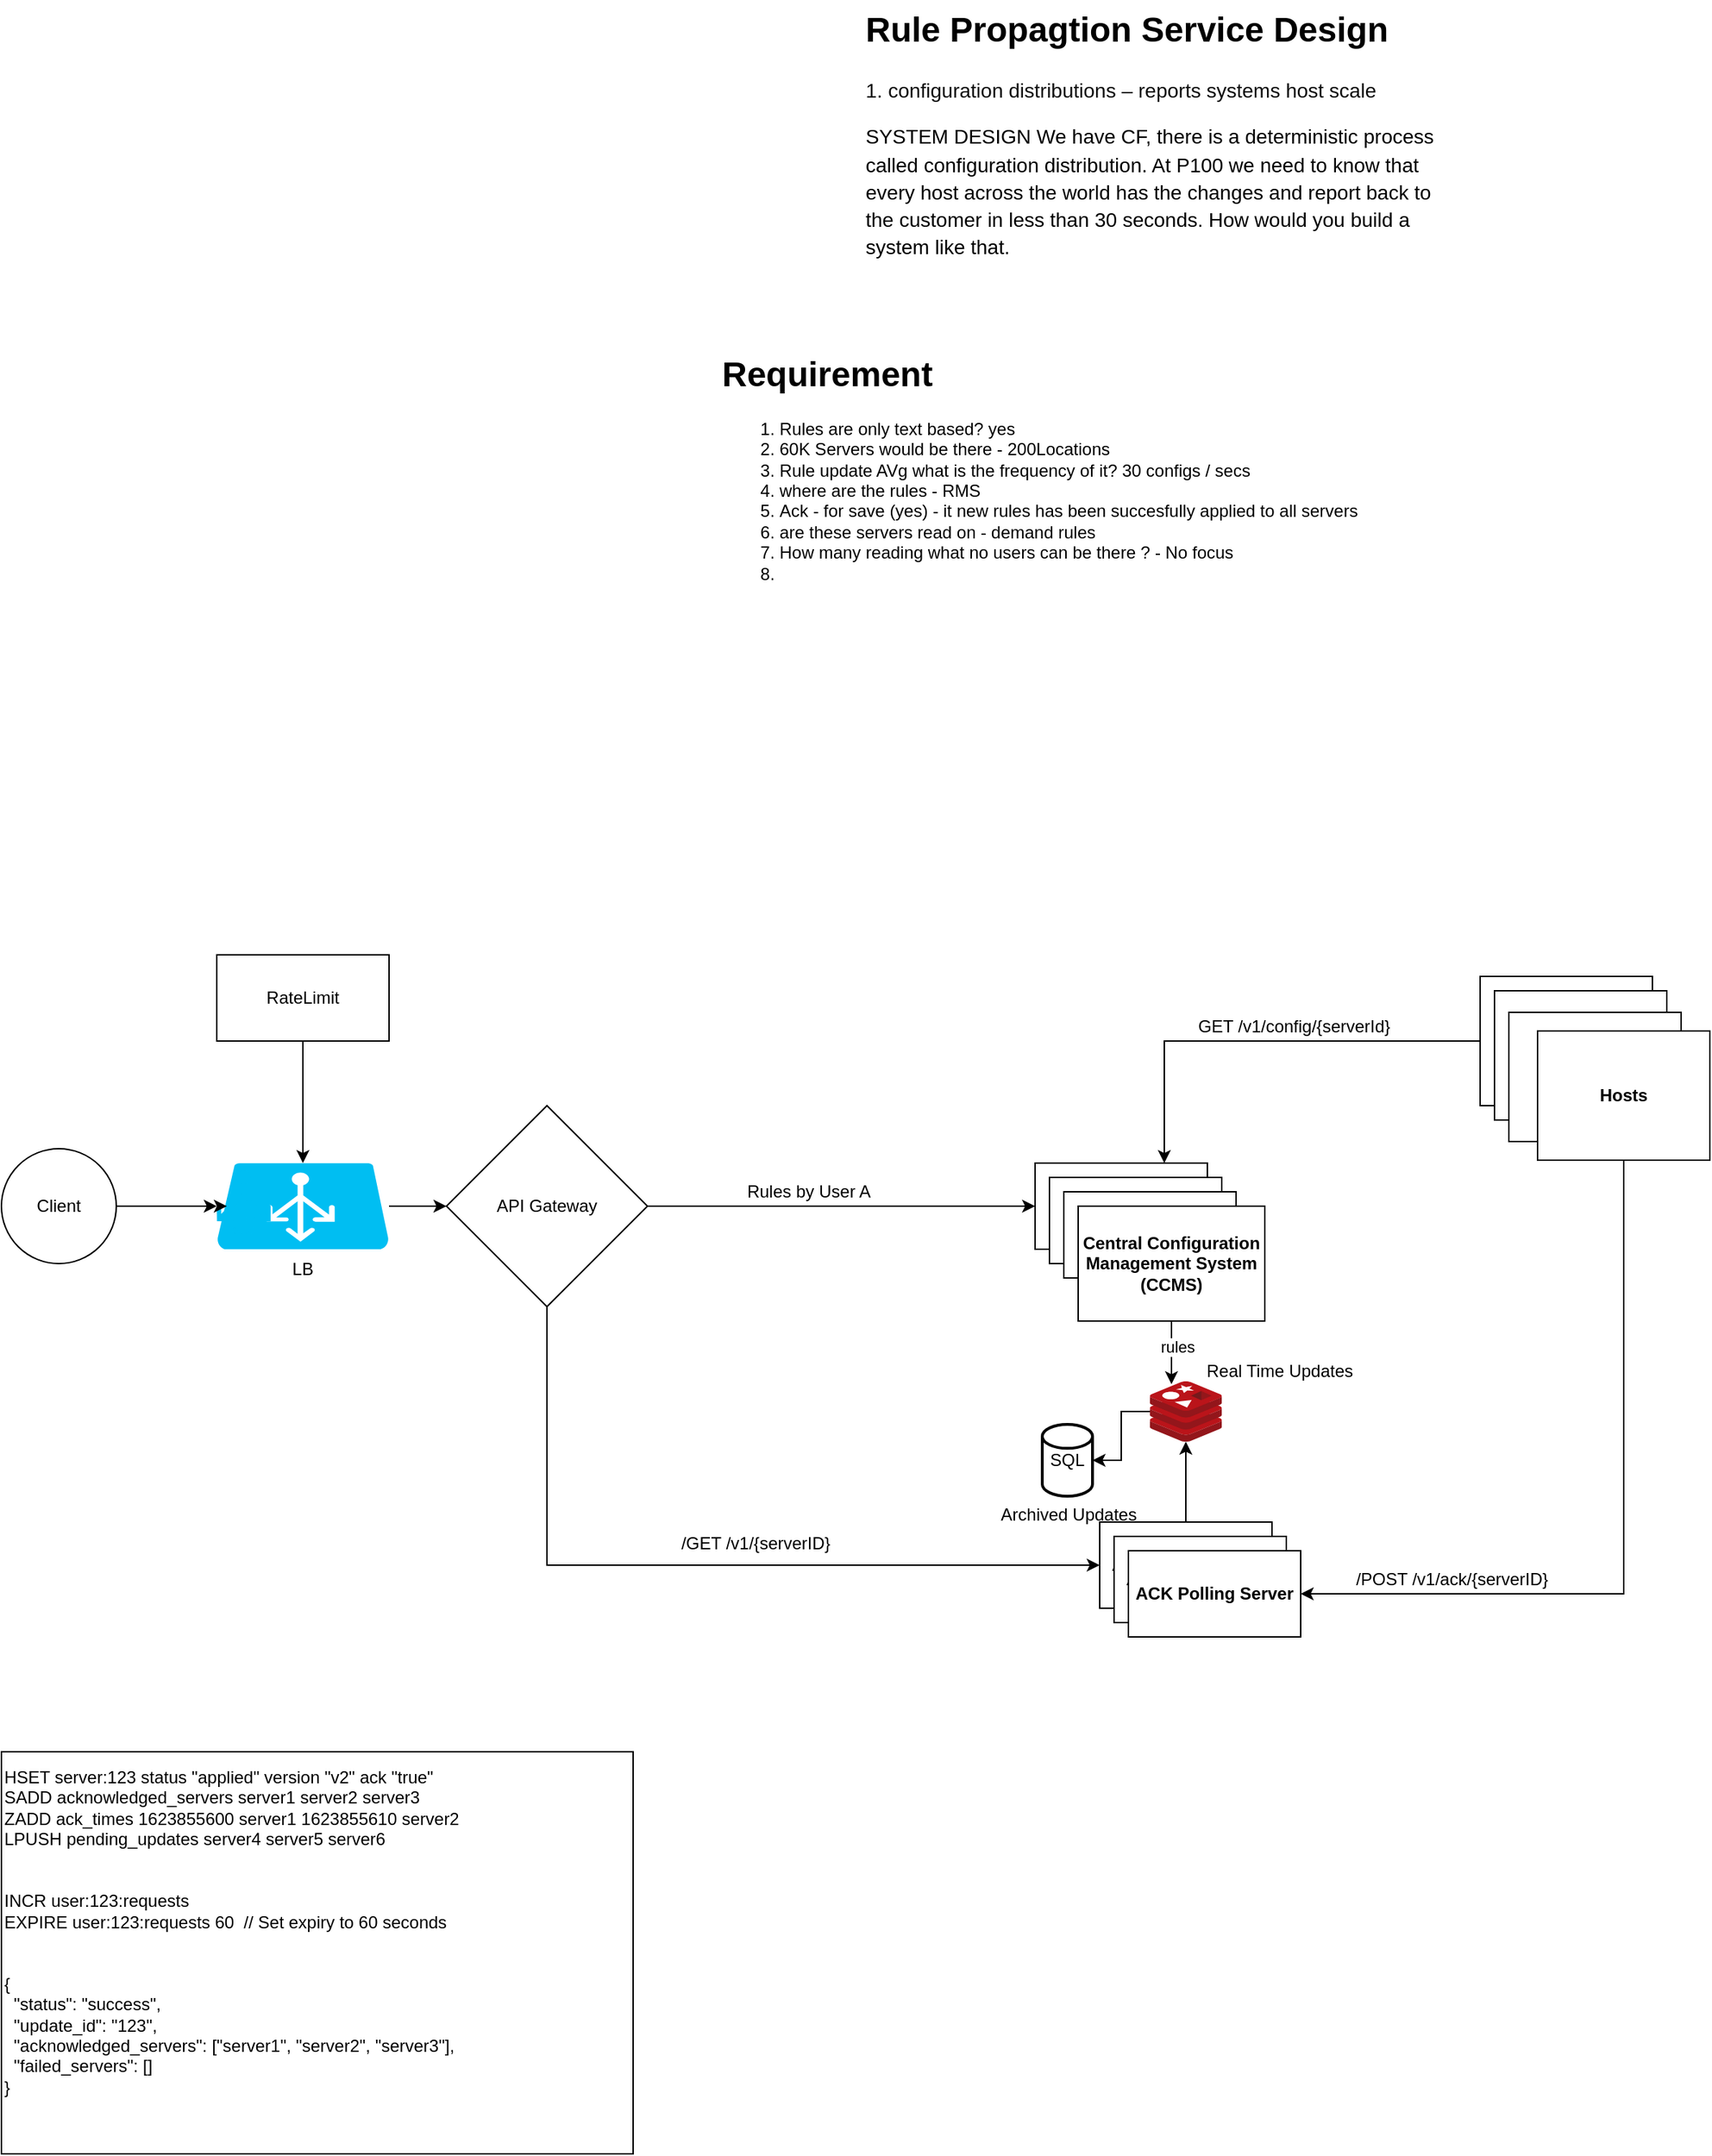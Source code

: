 <mxfile version="24.7.6">
  <diagram name="Page-1" id="2QWok5RA2Jsqw2en2679">
    <mxGraphModel dx="2660" dy="991" grid="1" gridSize="10" guides="1" tooltips="1" connect="1" arrows="1" fold="1" page="1" pageScale="1" pageWidth="850" pageHeight="1100" math="0" shadow="0">
      <root>
        <mxCell id="0" />
        <mxCell id="1" parent="0" />
        <mxCell id="F1d3OdFx98DP0Di4s6Ql-1" value="&lt;h1 style=&quot;margin-top: 0px;&quot;&gt;Rule Propagtion Service Design&lt;/h1&gt;&lt;p style=&quot;margin: 0cm; line-height: 21.6px; font-size: 12pt; font-family: Aptos, sans-serif;&quot; class=&quot;MsoNormal&quot;&gt;&lt;span style=&quot;font-size: 10.5pt; line-height: 18.9px; font-family: Helvetica; color: rgb(14, 14, 14);&quot; lang=&quot;EN-GB&quot;&gt;1. configuration distributions – reports systems host scale&lt;/span&gt;&lt;/p&gt;&lt;p&gt;&lt;span style=&quot;font-size: medium;&quot; class=&quot;linkify&quot;&gt;&lt;span style=&quot;font-size: 10.5pt; line-height: 16.1px;&quot;&gt;SYSTEM DESIGN We have CF, there is a deterministic process called configuration distribution. At P100 we need to know that every host across the world has the changes and report back to the customer in less than 30 seconds. How would you build a system like that.&lt;/span&gt;&lt;/span&gt;&lt;span style=&quot;font-size: medium;&quot;&gt;&lt;/span&gt;&lt;br&gt;&lt;/p&gt;" style="text;html=1;whiteSpace=wrap;overflow=hidden;rounded=0;" parent="1" vertex="1">
          <mxGeometry x="200" y="20" width="410" height="190" as="geometry" />
        </mxCell>
        <mxCell id="F1d3OdFx98DP0Di4s6Ql-2" value="&lt;h1 style=&quot;margin-top: 0px;&quot;&gt;Requirement&lt;/h1&gt;&lt;p&gt;&lt;/p&gt;&lt;ol&gt;&lt;li&gt;Rules are only text based? yes&lt;/li&gt;&lt;li&gt;60K Servers would be there - 200Locations&amp;nbsp;&lt;/li&gt;&lt;li&gt;Rule update AVg what is the frequency of it? 30 configs / secs&amp;nbsp;&lt;/li&gt;&lt;li&gt;where are the rules - RMS&amp;nbsp;&lt;/li&gt;&lt;li&gt;Ack - for save (yes) - it new rules has been succesfully applied to all servers&lt;/li&gt;&lt;li&gt;are these servers read on - demand rules&amp;nbsp;&lt;/li&gt;&lt;li&gt;How many reading what no users can be there ? - No focus&lt;/li&gt;&lt;li&gt;&lt;br&gt;&lt;/li&gt;&lt;/ol&gt;&lt;p&gt;&lt;/p&gt;" style="text;html=1;whiteSpace=wrap;overflow=hidden;rounded=0;" parent="1" vertex="1">
          <mxGeometry x="100" y="260" width="690" height="210" as="geometry" />
        </mxCell>
        <mxCell id="F1d3OdFx98DP0Di4s6Ql-3" value="Rule Management Service (WS)" style="rounded=0;whiteSpace=wrap;html=1;" parent="1" vertex="1">
          <mxGeometry x="320" y="830" width="120" height="60" as="geometry" />
        </mxCell>
        <mxCell id="F1d3OdFx98DP0Di4s6Ql-6" style="edgeStyle=orthogonalEdgeStyle;rounded=0;orthogonalLoop=1;jettySize=auto;html=1;" parent="1" source="F1d3OdFx98DP0Di4s6Ql-5" target="F1d3OdFx98DP0Di4s6Ql-33" edge="1">
          <mxGeometry relative="1" as="geometry" />
        </mxCell>
        <mxCell id="F1d3OdFx98DP0Di4s6Ql-5" value="LB" style="rounded=0;whiteSpace=wrap;html=1;verticalLabelPosition=bottom;verticalAlign=top;strokeColor=none;fillColor=#00BEF2;shape=mxgraph.azure.azure_load_balancer;" parent="1" vertex="1">
          <mxGeometry x="-250" y="830" width="120" height="60" as="geometry" />
        </mxCell>
        <mxCell id="F1d3OdFx98DP0Di4s6Ql-8" style="edgeStyle=orthogonalEdgeStyle;rounded=0;orthogonalLoop=1;jettySize=auto;html=1;entryX=0;entryY=0.5;entryDx=0;entryDy=0;" parent="1" source="F1d3OdFx98DP0Di4s6Ql-7" target="F1d3OdFx98DP0Di4s6Ql-5" edge="1">
          <mxGeometry relative="1" as="geometry" />
        </mxCell>
        <mxCell id="F1d3OdFx98DP0Di4s6Ql-7" value="Client" style="ellipse;whiteSpace=wrap;html=1;aspect=fixed;" parent="1" vertex="1">
          <mxGeometry x="-400" y="820" width="80" height="80" as="geometry" />
        </mxCell>
        <mxCell id="F1d3OdFx98DP0Di4s6Ql-10" style="edgeStyle=orthogonalEdgeStyle;rounded=0;orthogonalLoop=1;jettySize=auto;html=1;entryX=0.5;entryY=0;entryDx=0;entryDy=0;" parent="1" source="F1d3OdFx98DP0Di4s6Ql-9" target="F1d3OdFx98DP0Di4s6Ql-5" edge="1">
          <mxGeometry relative="1" as="geometry" />
        </mxCell>
        <mxCell id="F1d3OdFx98DP0Di4s6Ql-9" value="RateLimit" style="rounded=0;whiteSpace=wrap;html=1;" parent="1" vertex="1">
          <mxGeometry x="-250" y="685" width="120" height="60" as="geometry" />
        </mxCell>
        <mxCell id="jX-gIIulzCaMPwgweBgl-16" style="edgeStyle=orthogonalEdgeStyle;rounded=0;orthogonalLoop=1;jettySize=auto;html=1;entryX=0.75;entryY=0;entryDx=0;entryDy=0;" edge="1" parent="1" source="F1d3OdFx98DP0Di4s6Ql-11" target="F1d3OdFx98DP0Di4s6Ql-3">
          <mxGeometry relative="1" as="geometry" />
        </mxCell>
        <mxCell id="F1d3OdFx98DP0Di4s6Ql-11" value="" style="rounded=0;whiteSpace=wrap;html=1;" parent="1" vertex="1">
          <mxGeometry x="630" y="700" width="120" height="90" as="geometry" />
        </mxCell>
        <mxCell id="F1d3OdFx98DP0Di4s6Ql-12" value="" style="rounded=0;whiteSpace=wrap;html=1;" parent="1" vertex="1">
          <mxGeometry x="640" y="710" width="120" height="90" as="geometry" />
        </mxCell>
        <mxCell id="F1d3OdFx98DP0Di4s6Ql-13" value="" style="rounded=0;whiteSpace=wrap;html=1;" parent="1" vertex="1">
          <mxGeometry x="650" y="725" width="120" height="90" as="geometry" />
        </mxCell>
        <mxCell id="jX-gIIulzCaMPwgweBgl-22" style="edgeStyle=orthogonalEdgeStyle;rounded=0;orthogonalLoop=1;jettySize=auto;html=1;entryX=1;entryY=0.5;entryDx=0;entryDy=0;exitX=0.5;exitY=1;exitDx=0;exitDy=0;" edge="1" parent="1" source="F1d3OdFx98DP0Di4s6Ql-14" target="jX-gIIulzCaMPwgweBgl-4">
          <mxGeometry relative="1" as="geometry" />
        </mxCell>
        <mxCell id="F1d3OdFx98DP0Di4s6Ql-14" value="&lt;b&gt;Hosts&lt;/b&gt;" style="rounded=0;whiteSpace=wrap;html=1;" parent="1" vertex="1">
          <mxGeometry x="670" y="738" width="120" height="90" as="geometry" />
        </mxCell>
        <mxCell id="F1d3OdFx98DP0Di4s6Ql-24" value="Rule Management Service (WS)" style="rounded=0;whiteSpace=wrap;html=1;" parent="1" vertex="1">
          <mxGeometry x="330" y="840" width="120" height="60" as="geometry" />
        </mxCell>
        <mxCell id="F1d3OdFx98DP0Di4s6Ql-25" value="Rule Management Service (WS)" style="rounded=0;whiteSpace=wrap;html=1;" parent="1" vertex="1">
          <mxGeometry x="340" y="850" width="120" height="60" as="geometry" />
        </mxCell>
        <mxCell id="F1d3OdFx98DP0Di4s6Ql-26" value="&lt;p&gt;&lt;strong&gt;Central Configuration Management System (CCMS)&lt;/strong&gt;&lt;/p&gt;" style="rounded=0;whiteSpace=wrap;html=1;" parent="1" vertex="1">
          <mxGeometry x="350" y="860" width="130" height="80" as="geometry" />
        </mxCell>
        <mxCell id="F1d3OdFx98DP0Di4s6Ql-31" value="Rules by User A" style="text;html=1;align=center;verticalAlign=middle;whiteSpace=wrap;rounded=0;" parent="1" vertex="1">
          <mxGeometry x="100" y="835" width="125" height="30" as="geometry" />
        </mxCell>
        <mxCell id="jX-gIIulzCaMPwgweBgl-30" style="edgeStyle=orthogonalEdgeStyle;rounded=0;orthogonalLoop=1;jettySize=auto;html=1;exitX=0.5;exitY=0;exitDx=0;exitDy=0;" edge="1" parent="1" source="F1d3OdFx98DP0Di4s6Ql-32" target="jX-gIIulzCaMPwgweBgl-7">
          <mxGeometry relative="1" as="geometry" />
        </mxCell>
        <mxCell id="F1d3OdFx98DP0Di4s6Ql-32" value="ACK Polling Server" style="rounded=0;whiteSpace=wrap;html=1;" parent="1" vertex="1">
          <mxGeometry x="365" y="1080" width="120" height="60" as="geometry" />
        </mxCell>
        <mxCell id="jX-gIIulzCaMPwgweBgl-1" style="edgeStyle=orthogonalEdgeStyle;rounded=0;orthogonalLoop=1;jettySize=auto;html=1;entryX=0;entryY=0.5;entryDx=0;entryDy=0;" edge="1" parent="1" source="F1d3OdFx98DP0Di4s6Ql-33" target="F1d3OdFx98DP0Di4s6Ql-3">
          <mxGeometry relative="1" as="geometry" />
        </mxCell>
        <mxCell id="jX-gIIulzCaMPwgweBgl-2" style="edgeStyle=orthogonalEdgeStyle;rounded=0;orthogonalLoop=1;jettySize=auto;html=1;entryX=0;entryY=0.5;entryDx=0;entryDy=0;exitX=0.5;exitY=1;exitDx=0;exitDy=0;" edge="1" parent="1" source="F1d3OdFx98DP0Di4s6Ql-33" target="F1d3OdFx98DP0Di4s6Ql-32">
          <mxGeometry relative="1" as="geometry">
            <mxPoint x="-50" y="990" as="targetPoint" />
            <mxPoint x="-20" y="910" as="sourcePoint" />
            <Array as="points">
              <mxPoint x="-20" y="1110" />
            </Array>
          </mxGeometry>
        </mxCell>
        <mxCell id="F1d3OdFx98DP0Di4s6Ql-33" value="API Gateway" style="rhombus;whiteSpace=wrap;html=1;" parent="1" vertex="1">
          <mxGeometry x="-90" y="790" width="140" height="140" as="geometry" />
        </mxCell>
        <mxCell id="jX-gIIulzCaMPwgweBgl-3" value="ACK Polling Server" style="rounded=0;whiteSpace=wrap;html=1;" vertex="1" parent="1">
          <mxGeometry x="375" y="1090" width="120" height="60" as="geometry" />
        </mxCell>
        <mxCell id="jX-gIIulzCaMPwgweBgl-4" value="&lt;b&gt;ACK Polling Server&lt;/b&gt;" style="rounded=0;whiteSpace=wrap;html=1;" vertex="1" parent="1">
          <mxGeometry x="385" y="1100" width="120" height="60" as="geometry" />
        </mxCell>
        <mxCell id="jX-gIIulzCaMPwgweBgl-9" style="edgeStyle=orthogonalEdgeStyle;rounded=0;orthogonalLoop=1;jettySize=auto;html=1;entryX=1;entryY=0.5;entryDx=0;entryDy=0;entryPerimeter=0;" edge="1" parent="1" source="jX-gIIulzCaMPwgweBgl-7" target="jX-gIIulzCaMPwgweBgl-12">
          <mxGeometry relative="1" as="geometry">
            <mxPoint x="430" y="1072" as="targetPoint" />
          </mxGeometry>
        </mxCell>
        <mxCell id="jX-gIIulzCaMPwgweBgl-7" value="" style="image;sketch=0;aspect=fixed;html=1;points=[];align=center;fontSize=12;image=img/lib/mscae/Cache_Redis_Product.svg;" vertex="1" parent="1">
          <mxGeometry x="400" y="982" width="50" height="42" as="geometry" />
        </mxCell>
        <mxCell id="jX-gIIulzCaMPwgweBgl-12" value="SQL" style="strokeWidth=2;html=1;shape=mxgraph.flowchart.database;whiteSpace=wrap;" vertex="1" parent="1">
          <mxGeometry x="325" y="1012" width="35" height="50" as="geometry" />
        </mxCell>
        <mxCell id="jX-gIIulzCaMPwgweBgl-13" value="Archived Updates" style="text;html=1;align=center;verticalAlign=middle;resizable=0;points=[];autosize=1;strokeColor=none;fillColor=none;" vertex="1" parent="1">
          <mxGeometry x="282.5" y="1060" width="120" height="30" as="geometry" />
        </mxCell>
        <mxCell id="jX-gIIulzCaMPwgweBgl-14" value="Real Time Updates" style="text;html=1;align=center;verticalAlign=middle;resizable=0;points=[];autosize=1;strokeColor=none;fillColor=none;" vertex="1" parent="1">
          <mxGeometry x="425" y="960" width="130" height="30" as="geometry" />
        </mxCell>
        <mxCell id="jX-gIIulzCaMPwgweBgl-17" value="GET /v1/config/{serverId}" style="text;html=1;align=center;verticalAlign=middle;resizable=0;points=[];autosize=1;strokeColor=none;fillColor=none;" vertex="1" parent="1">
          <mxGeometry x="420" y="720" width="160" height="30" as="geometry" />
        </mxCell>
        <mxCell id="jX-gIIulzCaMPwgweBgl-20" style="edgeStyle=orthogonalEdgeStyle;rounded=0;orthogonalLoop=1;jettySize=auto;html=1;entryX=0.3;entryY=0.048;entryDx=0;entryDy=0;entryPerimeter=0;" edge="1" parent="1" source="F1d3OdFx98DP0Di4s6Ql-26" target="jX-gIIulzCaMPwgweBgl-7">
          <mxGeometry relative="1" as="geometry" />
        </mxCell>
        <mxCell id="jX-gIIulzCaMPwgweBgl-21" value="rules" style="edgeLabel;html=1;align=center;verticalAlign=middle;resizable=0;points=[];" vertex="1" connectable="0" parent="jX-gIIulzCaMPwgweBgl-20">
          <mxGeometry x="-0.182" y="4" relative="1" as="geometry">
            <mxPoint as="offset" />
          </mxGeometry>
        </mxCell>
        <mxCell id="jX-gIIulzCaMPwgweBgl-23" value="/POST /v1/ack/{serverID}" style="text;html=1;align=center;verticalAlign=middle;resizable=0;points=[];autosize=1;strokeColor=none;fillColor=none;" vertex="1" parent="1">
          <mxGeometry x="530" y="1105" width="160" height="30" as="geometry" />
        </mxCell>
        <mxCell id="jX-gIIulzCaMPwgweBgl-24" value="" style="verticalLabelPosition=bottom;html=1;verticalAlign=top;align=center;strokeColor=none;fillColor=#00BEF2;shape=mxgraph.azure.load_balancer_generic;pointerEvents=1;" vertex="1" parent="1">
          <mxGeometry x="-250" y="835" width="37.5" height="50" as="geometry" />
        </mxCell>
        <mxCell id="jX-gIIulzCaMPwgweBgl-26" style="edgeStyle=orthogonalEdgeStyle;rounded=0;orthogonalLoop=1;jettySize=auto;html=1;exitX=0;exitY=0.5;exitDx=0;exitDy=0;exitPerimeter=0;entryX=0.187;entryY=0.5;entryDx=0;entryDy=0;entryPerimeter=0;" edge="1" parent="1" source="jX-gIIulzCaMPwgweBgl-24" target="jX-gIIulzCaMPwgweBgl-24">
          <mxGeometry relative="1" as="geometry" />
        </mxCell>
        <mxCell id="jX-gIIulzCaMPwgweBgl-27" value="&lt;div&gt;HSET server:123 status &quot;applied&quot; version &quot;v2&quot; ack &quot;true&quot;&lt;/div&gt;&lt;div&gt;&lt;div&gt;SADD acknowledged_servers server1 server2 server3&lt;/div&gt;&lt;/div&gt;&lt;div&gt;&lt;div&gt;ZADD ack_times 1623855600 server1 1623855610 server2&lt;/div&gt;&lt;/div&gt;&lt;div&gt;&lt;div&gt;LPUSH pending_updates server4 server5 server6&lt;/div&gt;&lt;/div&gt;&lt;div&gt;&lt;br&gt;&lt;br&gt;&lt;div&gt;INCR user:123:requests&lt;/div&gt;&lt;div&gt;EXPIRE user:123:requests 60&amp;nbsp; // Set expiry to 60 seconds&lt;br&gt;&lt;br&gt;&lt;br&gt;&lt;div&gt;{&lt;/div&gt;&lt;div&gt;&amp;nbsp; &quot;status&quot;: &quot;success&quot;,&lt;/div&gt;&lt;div&gt;&amp;nbsp; &quot;update_id&quot;: &quot;123&quot;,&lt;/div&gt;&lt;div&gt;&amp;nbsp; &quot;acknowledged_servers&quot;: [&quot;server1&quot;, &quot;server2&quot;, &quot;server3&quot;],&lt;/div&gt;&lt;div&gt;&amp;nbsp; &quot;failed_servers&quot;: []&lt;/div&gt;&lt;div&gt;}&lt;/div&gt;&lt;/div&gt;&lt;/div&gt;&lt;div&gt;&lt;br&gt;&lt;/div&gt;&lt;div&gt;&lt;br&gt;&lt;/div&gt;" style="whiteSpace=wrap;html=1;align=left;" vertex="1" parent="1">
          <mxGeometry x="-400" y="1240" width="440" height="280" as="geometry" />
        </mxCell>
        <mxCell id="jX-gIIulzCaMPwgweBgl-28" value="/GET /v1/{serverID}" style="text;html=1;align=center;verticalAlign=middle;resizable=0;points=[];autosize=1;strokeColor=none;fillColor=none;" vertex="1" parent="1">
          <mxGeometry x="60" y="1080" width="130" height="30" as="geometry" />
        </mxCell>
      </root>
    </mxGraphModel>
  </diagram>
</mxfile>
